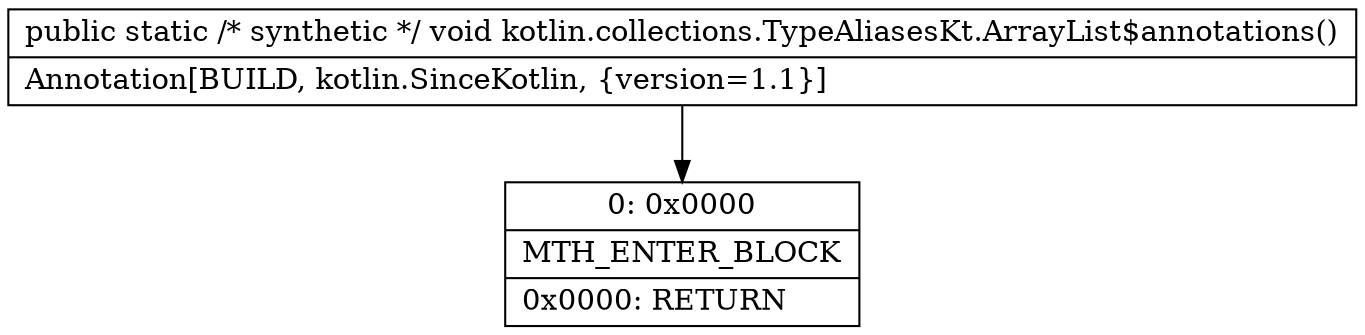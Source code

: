 digraph "CFG forkotlin.collections.TypeAliasesKt.ArrayList$annotations()V" {
Node_0 [shape=record,label="{0\:\ 0x0000|MTH_ENTER_BLOCK\l|0x0000: RETURN   \l}"];
MethodNode[shape=record,label="{public static \/* synthetic *\/ void kotlin.collections.TypeAliasesKt.ArrayList$annotations()  | Annotation[BUILD, kotlin.SinceKotlin, \{version=1.1\}]\l}"];
MethodNode -> Node_0;
}

